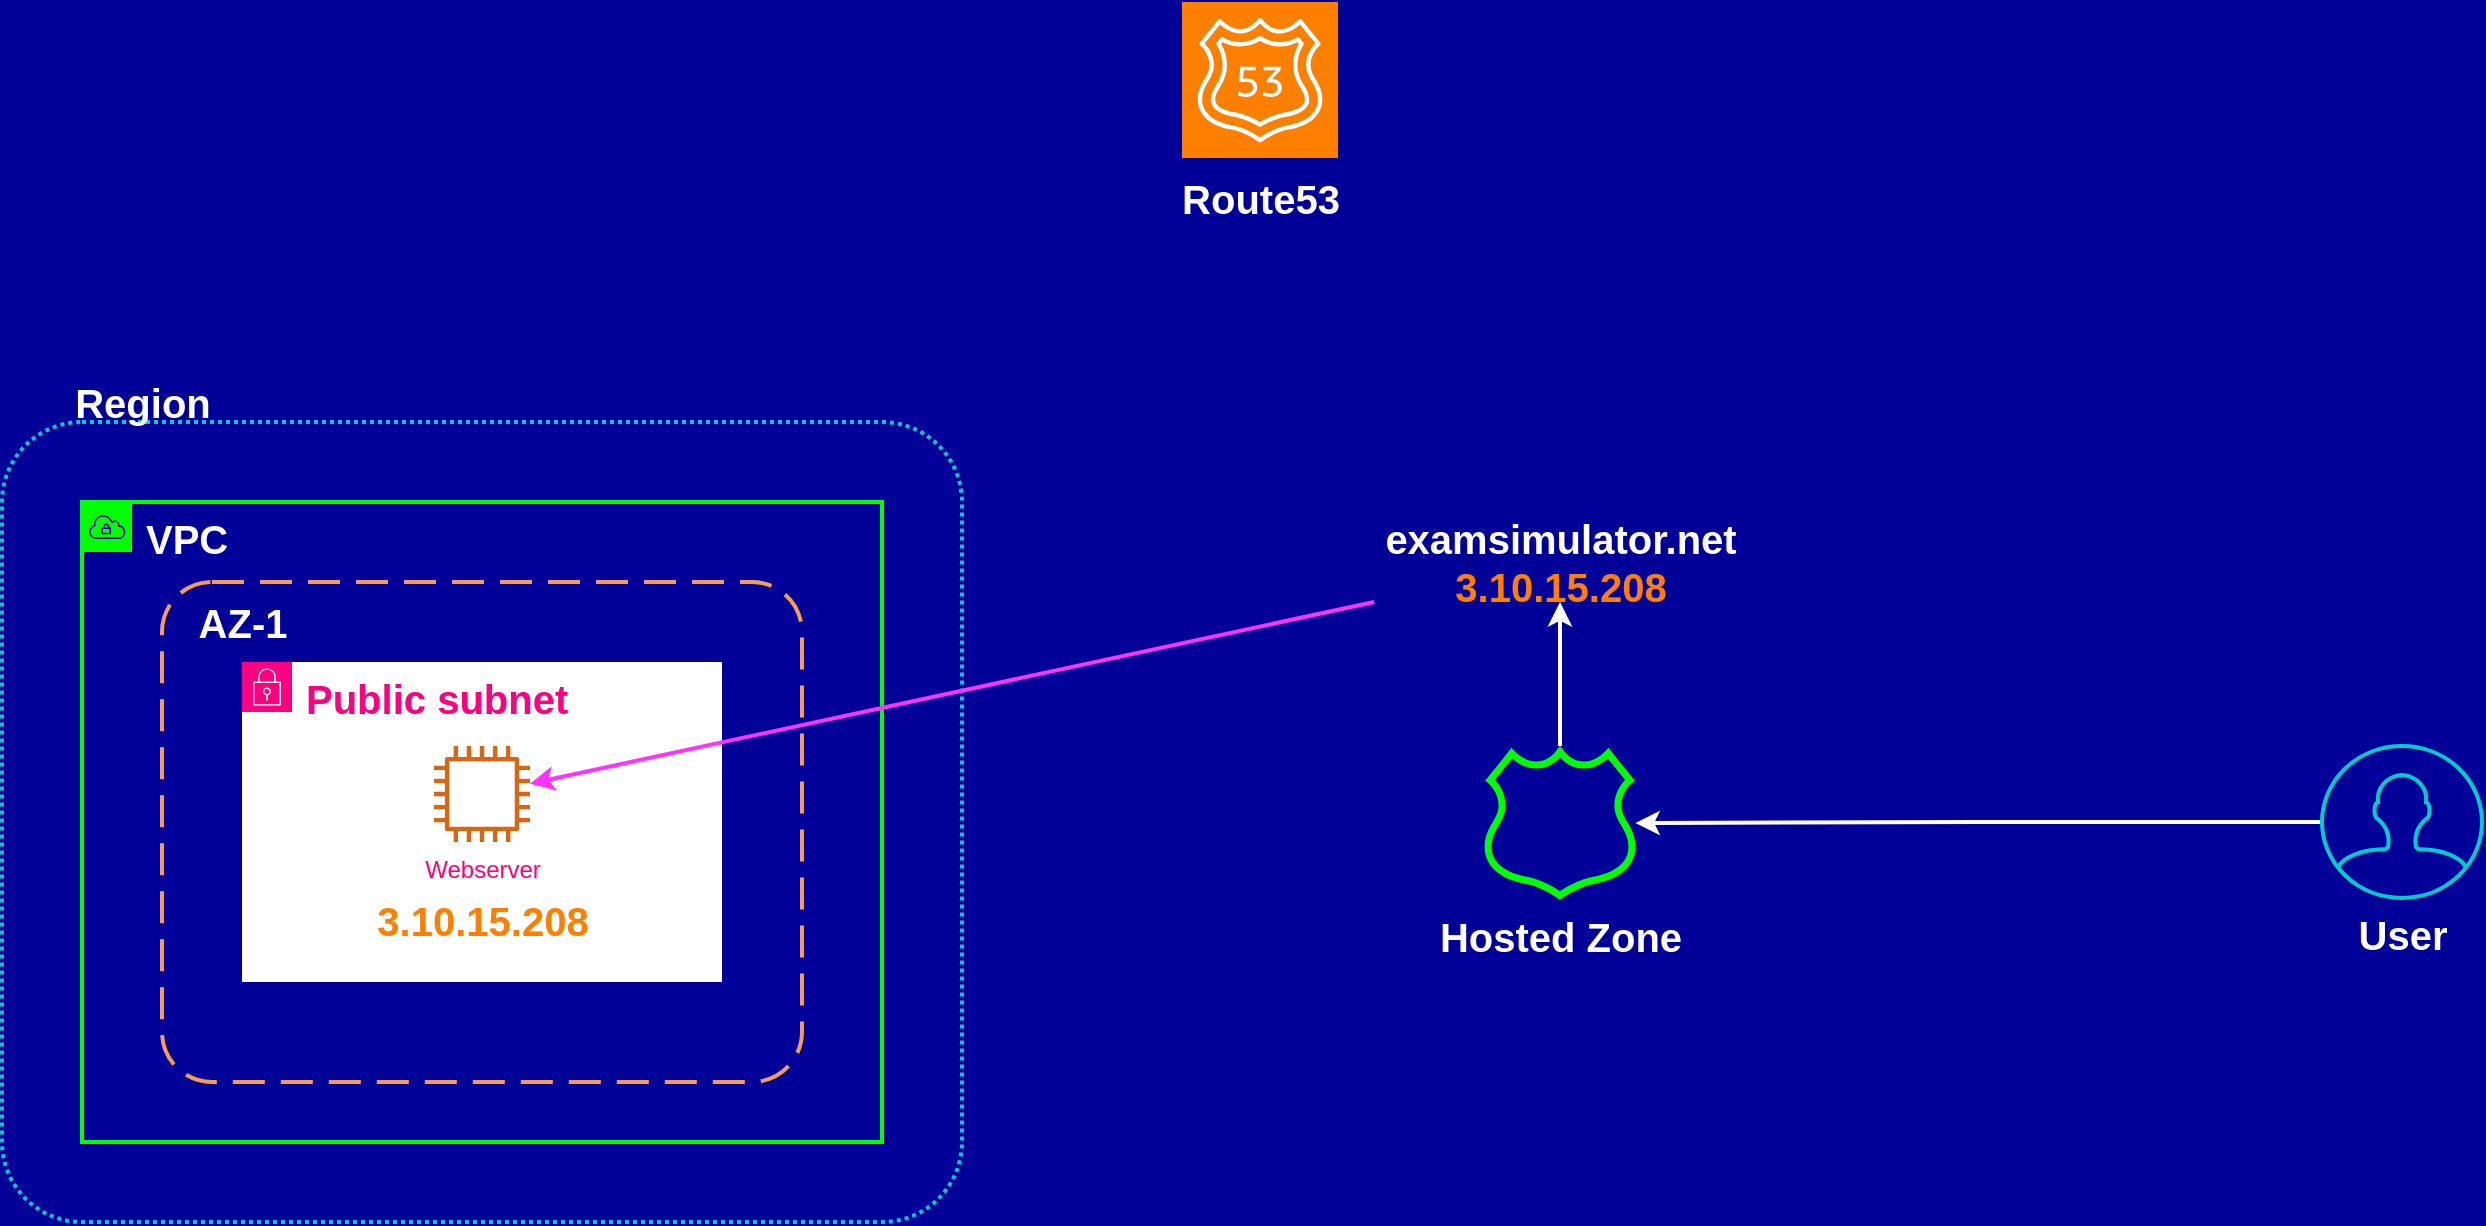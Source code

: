 <mxfile version="13.4.5" type="device"><diagram id="Z_k-fjKRSoh0s07jkkJQ" name="Page-1"><mxGraphModel dx="854" dy="496" grid="1" gridSize="10" guides="1" tooltips="1" connect="1" arrows="1" fold="1" page="1" pageScale="1" pageWidth="1169" pageHeight="827" background="#000099" math="0" shadow="0"><root><mxCell id="0"/><mxCell id="1" parent="0"/><mxCell id="ahQ5xXx3b7lWTtMTL9y8-6" value="&lt;font style=&quot;font-size: 20px&quot; color=&quot;#ffffff&quot;&gt;&lt;b&gt;VPC&lt;/b&gt;&lt;/font&gt;" style="points=[[0,0],[0.25,0],[0.5,0],[0.75,0],[1,0],[1,0.25],[1,0.5],[1,0.75],[1,1],[0.75,1],[0.5,1],[0.25,1],[0,1],[0,0.75],[0,0.5],[0,0.25]];outlineConnect=0;gradientColor=none;html=1;whiteSpace=wrap;fontSize=12;fontStyle=0;shape=mxgraph.aws4.group;grIcon=mxgraph.aws4.group_vpc;fillColor=none;verticalAlign=top;align=left;spacingLeft=30;fontColor=#AAB7B8;dashed=0;strokeColor=#00FF00;strokeWidth=2;" vertex="1" parent="1"><mxGeometry x="240" y="280" width="400" height="320" as="geometry"/></mxCell><mxCell id="ahQ5xXx3b7lWTtMTL9y8-4" value="" style="rounded=1;arcSize=10;dashed=1;fillColor=none;gradientColor=none;dashPattern=1 1;strokeWidth=2;strokeColor=#00CCCC;" vertex="1" parent="1"><mxGeometry x="200" y="240" width="480" height="400" as="geometry"/></mxCell><mxCell id="ahQ5xXx3b7lWTtMTL9y8-1" value="" style="outlineConnect=0;fontColor=#232F3E;gradientDirection=north;strokeColor=#ffffff;dashed=0;verticalLabelPosition=bottom;verticalAlign=top;align=center;html=1;fontSize=12;fontStyle=0;aspect=fixed;shape=mxgraph.aws4.resourceIcon;resIcon=mxgraph.aws4.route_53;fillColor=#FF8000;" vertex="1" parent="1"><mxGeometry x="790" y="30" width="78" height="78" as="geometry"/></mxCell><mxCell id="ahQ5xXx3b7lWTtMTL9y8-2" value="&lt;font color=&quot;#ffffff&quot;&gt;&lt;span style=&quot;font-size: 20px&quot;&gt;&lt;b&gt;Route53&lt;/b&gt;&lt;/span&gt;&lt;/font&gt;" style="text;html=1;resizable=0;autosize=1;align=center;verticalAlign=middle;points=[];fillColor=none;strokeColor=none;rounded=0;" vertex="1" parent="1"><mxGeometry x="784" y="118" width="90" height="20" as="geometry"/></mxCell><mxCell id="ahQ5xXx3b7lWTtMTL9y8-3" value="" style="rounded=1;arcSize=10;dashed=1;strokeColor=#F59D56;fillColor=none;gradientColor=none;dashPattern=8 4;strokeWidth=2;" vertex="1" parent="1"><mxGeometry x="280" y="320" width="320" height="250" as="geometry"/></mxCell><mxCell id="ahQ5xXx3b7lWTtMTL9y8-5" value="&lt;font color=&quot;#ffffff&quot;&gt;&lt;span style=&quot;font-size: 20px&quot;&gt;&lt;b&gt;Region&lt;/b&gt;&lt;/span&gt;&lt;/font&gt;" style="text;html=1;resizable=0;autosize=1;align=center;verticalAlign=middle;points=[];fillColor=none;strokeColor=none;rounded=0;" vertex="1" parent="1"><mxGeometry x="230" y="220" width="80" height="20" as="geometry"/></mxCell><mxCell id="ahQ5xXx3b7lWTtMTL9y8-7" value="&lt;font color=&quot;#ffffff&quot;&gt;&lt;span style=&quot;font-size: 20px&quot;&gt;&lt;b&gt;AZ-1&lt;/b&gt;&lt;/span&gt;&lt;/font&gt;" style="text;html=1;resizable=0;autosize=1;align=center;verticalAlign=middle;points=[];fillColor=none;strokeColor=none;rounded=0;" vertex="1" parent="1"><mxGeometry x="290" y="330" width="60" height="20" as="geometry"/></mxCell><mxCell id="ahQ5xXx3b7lWTtMTL9y8-9" value="&lt;b&gt;&lt;font style=&quot;font-size: 20px&quot; color=&quot;#ff0080&quot;&gt;Public subnet&lt;/font&gt;&lt;/b&gt;" style="points=[[0,0],[0.25,0],[0.5,0],[0.75,0],[1,0],[1,0.25],[1,0.5],[1,0.75],[1,1],[0.75,1],[0.5,1],[0.25,1],[0,1],[0,0.75],[0,0.5],[0,0.25]];outlineConnect=0;html=1;whiteSpace=wrap;fontSize=12;fontStyle=0;shape=mxgraph.aws4.group;grIcon=mxgraph.aws4.group_security_group;grStroke=0;verticalAlign=top;align=left;spacingLeft=30;fontColor=#248814;dashed=0;strokeColor=#FF0080;strokeWidth=2;labelBackgroundColor=none;" vertex="1" parent="1"><mxGeometry x="320" y="360" width="240" height="160" as="geometry"/></mxCell><mxCell id="ahQ5xXx3b7lWTtMTL9y8-10" value="&lt;font color=&quot;#ff0080&quot;&gt;Webserver&lt;/font&gt;" style="outlineConnect=0;fontColor=#232F3E;gradientColor=none;fillColor=#D86613;strokeColor=none;dashed=0;verticalLabelPosition=bottom;verticalAlign=top;align=center;html=1;fontSize=12;fontStyle=0;aspect=fixed;pointerEvents=1;shape=mxgraph.aws4.instance2;labelBackgroundColor=none;" vertex="1" parent="1"><mxGeometry x="416" y="402" width="48" height="48" as="geometry"/></mxCell><mxCell id="ahQ5xXx3b7lWTtMTL9y8-13" style="edgeStyle=orthogonalEdgeStyle;rounded=0;orthogonalLoop=1;jettySize=auto;html=1;strokeWidth=2;strokeColor=#FFFFFF;" edge="1" parent="1" source="ahQ5xXx3b7lWTtMTL9y8-11" target="ahQ5xXx3b7lWTtMTL9y8-14"><mxGeometry relative="1" as="geometry"><mxPoint x="1210" y="440" as="targetPoint"/></mxGeometry></mxCell><mxCell id="ahQ5xXx3b7lWTtMTL9y8-11" value="&lt;font color=&quot;#ffffff&quot; size=&quot;1&quot;&gt;&lt;b style=&quot;font-size: 20px&quot;&gt;User&lt;/b&gt;&lt;/font&gt;" style="html=1;verticalLabelPosition=bottom;align=center;labelBackgroundColor=none;verticalAlign=top;strokeWidth=2;shadow=0;dashed=0;shape=mxgraph.ios7.icons.user;gradientColor=none;fillColor=none;strokeColor=#00CCCC;" vertex="1" parent="1"><mxGeometry x="1360" y="402" width="80" height="76" as="geometry"/></mxCell><mxCell id="ahQ5xXx3b7lWTtMTL9y8-17" style="edgeStyle=orthogonalEdgeStyle;rounded=0;orthogonalLoop=1;jettySize=auto;html=1;strokeColor=#FFFFFF;strokeWidth=2;" edge="1" parent="1" source="ahQ5xXx3b7lWTtMTL9y8-14" target="ahQ5xXx3b7lWTtMTL9y8-16"><mxGeometry relative="1" as="geometry"/></mxCell><mxCell id="ahQ5xXx3b7lWTtMTL9y8-14" value="&lt;font color=&quot;#ffffff&quot; size=&quot;1&quot;&gt;&lt;b style=&quot;font-size: 20px&quot;&gt;Hosted Zone&lt;/b&gt;&lt;/font&gt;" style="outlineConnect=0;fontColor=#232F3E;gradientColor=none;strokeColor=none;dashed=0;verticalLabelPosition=bottom;verticalAlign=top;align=center;html=1;fontSize=12;fontStyle=0;aspect=fixed;pointerEvents=1;shape=mxgraph.aws4.hosted_zone;labelBackgroundColor=none;fillColor=#00FF00;" vertex="1" parent="1"><mxGeometry x="940" y="402" width="78" height="77" as="geometry"/></mxCell><mxCell id="ahQ5xXx3b7lWTtMTL9y8-18" style="rounded=0;orthogonalLoop=1;jettySize=auto;html=1;strokeWidth=2;strokeColor=#FF33FF;" edge="1" parent="1" source="ahQ5xXx3b7lWTtMTL9y8-16" target="ahQ5xXx3b7lWTtMTL9y8-10"><mxGeometry relative="1" as="geometry"/></mxCell><mxCell id="ahQ5xXx3b7lWTtMTL9y8-16" value="&lt;span style=&quot;font-size: 20px&quot;&gt;&lt;b&gt;&lt;font color=&quot;#ffffff&quot;&gt;examsimulator.net&lt;/font&gt;&lt;br&gt;&lt;font color=&quot;#ff8000&quot;&gt;3.10.15.208&lt;/font&gt;&lt;br&gt;&lt;/b&gt;&lt;/span&gt;" style="text;html=1;resizable=0;autosize=1;align=center;verticalAlign=middle;points=[];fillColor=none;strokeColor=none;rounded=0;labelBackgroundColor=none;" vertex="1" parent="1"><mxGeometry x="884" y="290" width="190" height="40" as="geometry"/></mxCell><mxCell id="ahQ5xXx3b7lWTtMTL9y8-20" value="&lt;b style=&quot;font-size: 20px&quot;&gt;&lt;font color=&quot;#ff8000&quot;&gt;3.10.15.208&lt;/font&gt;&lt;/b&gt;" style="text;html=1;resizable=0;autosize=1;align=center;verticalAlign=middle;points=[];fillColor=none;strokeColor=none;rounded=0;labelBackgroundColor=none;" vertex="1" parent="1"><mxGeometry x="380" y="479" width="120" height="20" as="geometry"/></mxCell></root></mxGraphModel></diagram></mxfile>